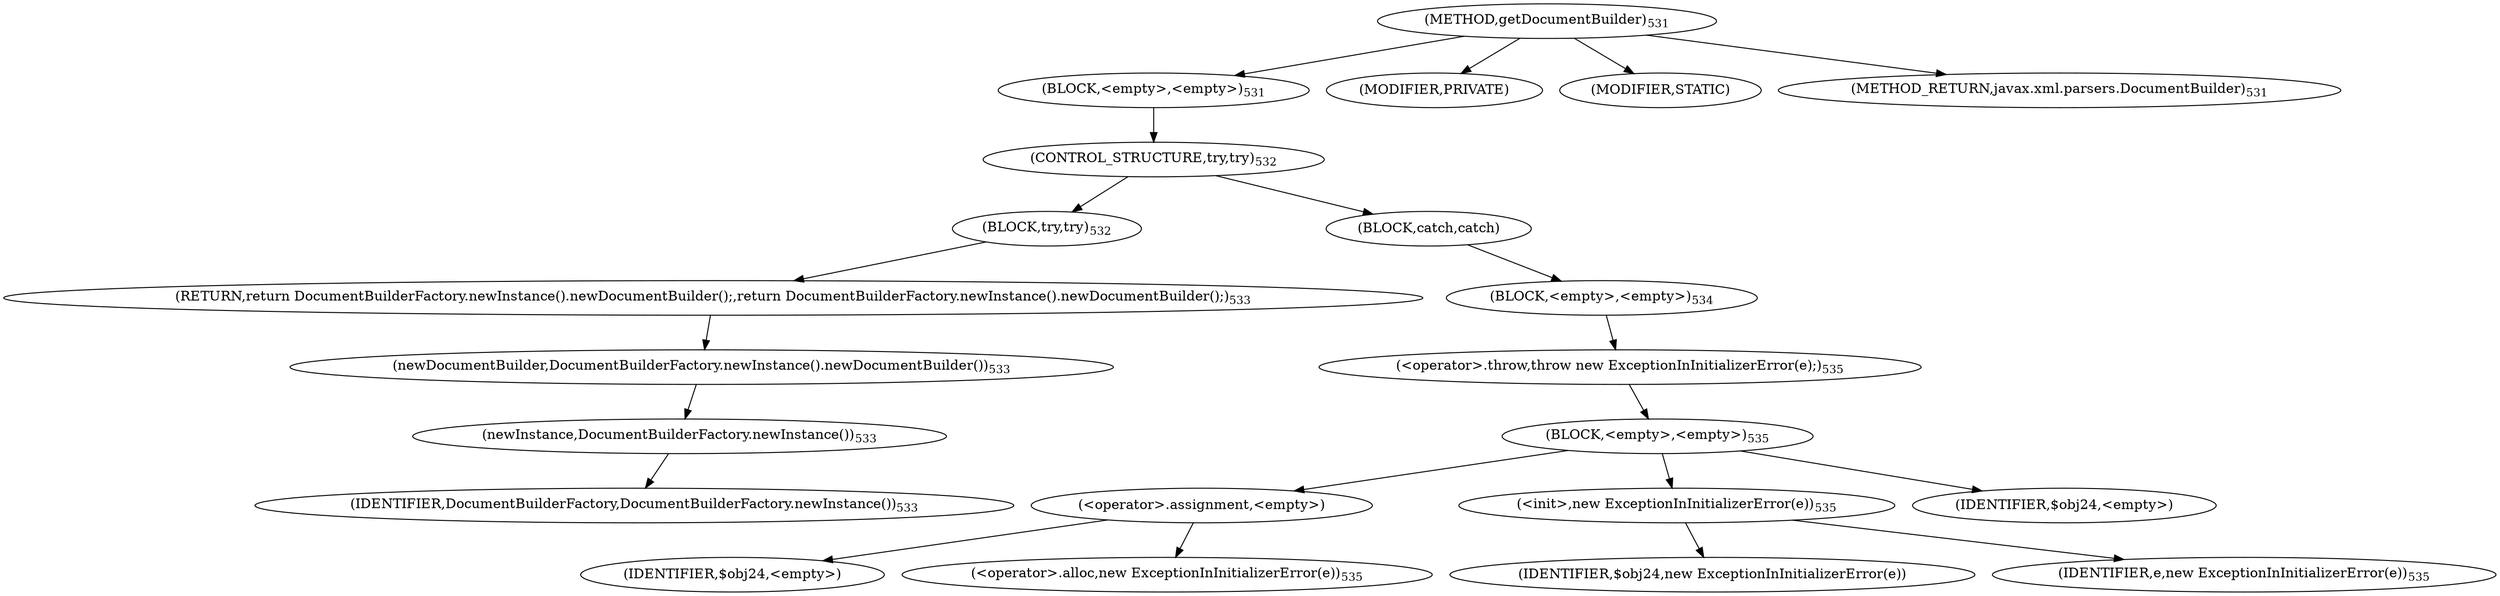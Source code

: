 digraph "getDocumentBuilder" {  
"989" [label = <(METHOD,getDocumentBuilder)<SUB>531</SUB>> ]
"990" [label = <(BLOCK,&lt;empty&gt;,&lt;empty&gt;)<SUB>531</SUB>> ]
"991" [label = <(CONTROL_STRUCTURE,try,try)<SUB>532</SUB>> ]
"992" [label = <(BLOCK,try,try)<SUB>532</SUB>> ]
"993" [label = <(RETURN,return DocumentBuilderFactory.newInstance().newDocumentBuilder();,return DocumentBuilderFactory.newInstance().newDocumentBuilder();)<SUB>533</SUB>> ]
"994" [label = <(newDocumentBuilder,DocumentBuilderFactory.newInstance().newDocumentBuilder())<SUB>533</SUB>> ]
"995" [label = <(newInstance,DocumentBuilderFactory.newInstance())<SUB>533</SUB>> ]
"996" [label = <(IDENTIFIER,DocumentBuilderFactory,DocumentBuilderFactory.newInstance())<SUB>533</SUB>> ]
"997" [label = <(BLOCK,catch,catch)> ]
"998" [label = <(BLOCK,&lt;empty&gt;,&lt;empty&gt;)<SUB>534</SUB>> ]
"999" [label = <(&lt;operator&gt;.throw,throw new ExceptionInInitializerError(e);)<SUB>535</SUB>> ]
"1000" [label = <(BLOCK,&lt;empty&gt;,&lt;empty&gt;)<SUB>535</SUB>> ]
"1001" [label = <(&lt;operator&gt;.assignment,&lt;empty&gt;)> ]
"1002" [label = <(IDENTIFIER,$obj24,&lt;empty&gt;)> ]
"1003" [label = <(&lt;operator&gt;.alloc,new ExceptionInInitializerError(e))<SUB>535</SUB>> ]
"1004" [label = <(&lt;init&gt;,new ExceptionInInitializerError(e))<SUB>535</SUB>> ]
"1005" [label = <(IDENTIFIER,$obj24,new ExceptionInInitializerError(e))> ]
"1006" [label = <(IDENTIFIER,e,new ExceptionInInitializerError(e))<SUB>535</SUB>> ]
"1007" [label = <(IDENTIFIER,$obj24,&lt;empty&gt;)> ]
"1008" [label = <(MODIFIER,PRIVATE)> ]
"1009" [label = <(MODIFIER,STATIC)> ]
"1010" [label = <(METHOD_RETURN,javax.xml.parsers.DocumentBuilder)<SUB>531</SUB>> ]
  "989" -> "990" 
  "989" -> "1008" 
  "989" -> "1009" 
  "989" -> "1010" 
  "990" -> "991" 
  "991" -> "992" 
  "991" -> "997" 
  "992" -> "993" 
  "993" -> "994" 
  "994" -> "995" 
  "995" -> "996" 
  "997" -> "998" 
  "998" -> "999" 
  "999" -> "1000" 
  "1000" -> "1001" 
  "1000" -> "1004" 
  "1000" -> "1007" 
  "1001" -> "1002" 
  "1001" -> "1003" 
  "1004" -> "1005" 
  "1004" -> "1006" 
}
